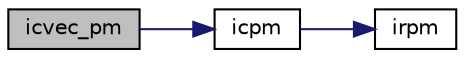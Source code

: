 digraph "icvec_pm"
{
  edge [fontname="Helvetica",fontsize="10",labelfontname="Helvetica",labelfontsize="10"];
  node [fontname="Helvetica",fontsize="10",shape=record];
  rankdir="LR";
  Node568 [label="icvec_pm",height=0.2,width=0.4,color="black", fillcolor="grey75", style="filled", fontcolor="black"];
  Node568 -> Node569 [color="midnightblue",fontsize="10",style="solid",fontname="Helvetica"];
  Node569 [label="icpm",height=0.2,width=0.4,color="black", fillcolor="white", style="filled",URL="$icmulti_8c.html#a6801239dcbea10ce1ad48d0caa41155a",tooltip="符号の正負 [y0,y1]=[-abs(real(x))-i*abs(imag(x))],abs(real(x))+i*abs(imag(x))]. "];
  Node569 -> Node570 [color="midnightblue",fontsize="10",style="solid",fontname="Helvetica"];
  Node570 [label="irpm",height=0.2,width=0.4,color="black", fillcolor="white", style="filled",URL="$irmulti_8c.html#a2fb4aea3587b6786964811c9e47e7182",tooltip="符号の正負 [y0,y1]=[-abs(x),abs(x)]. "];
}
